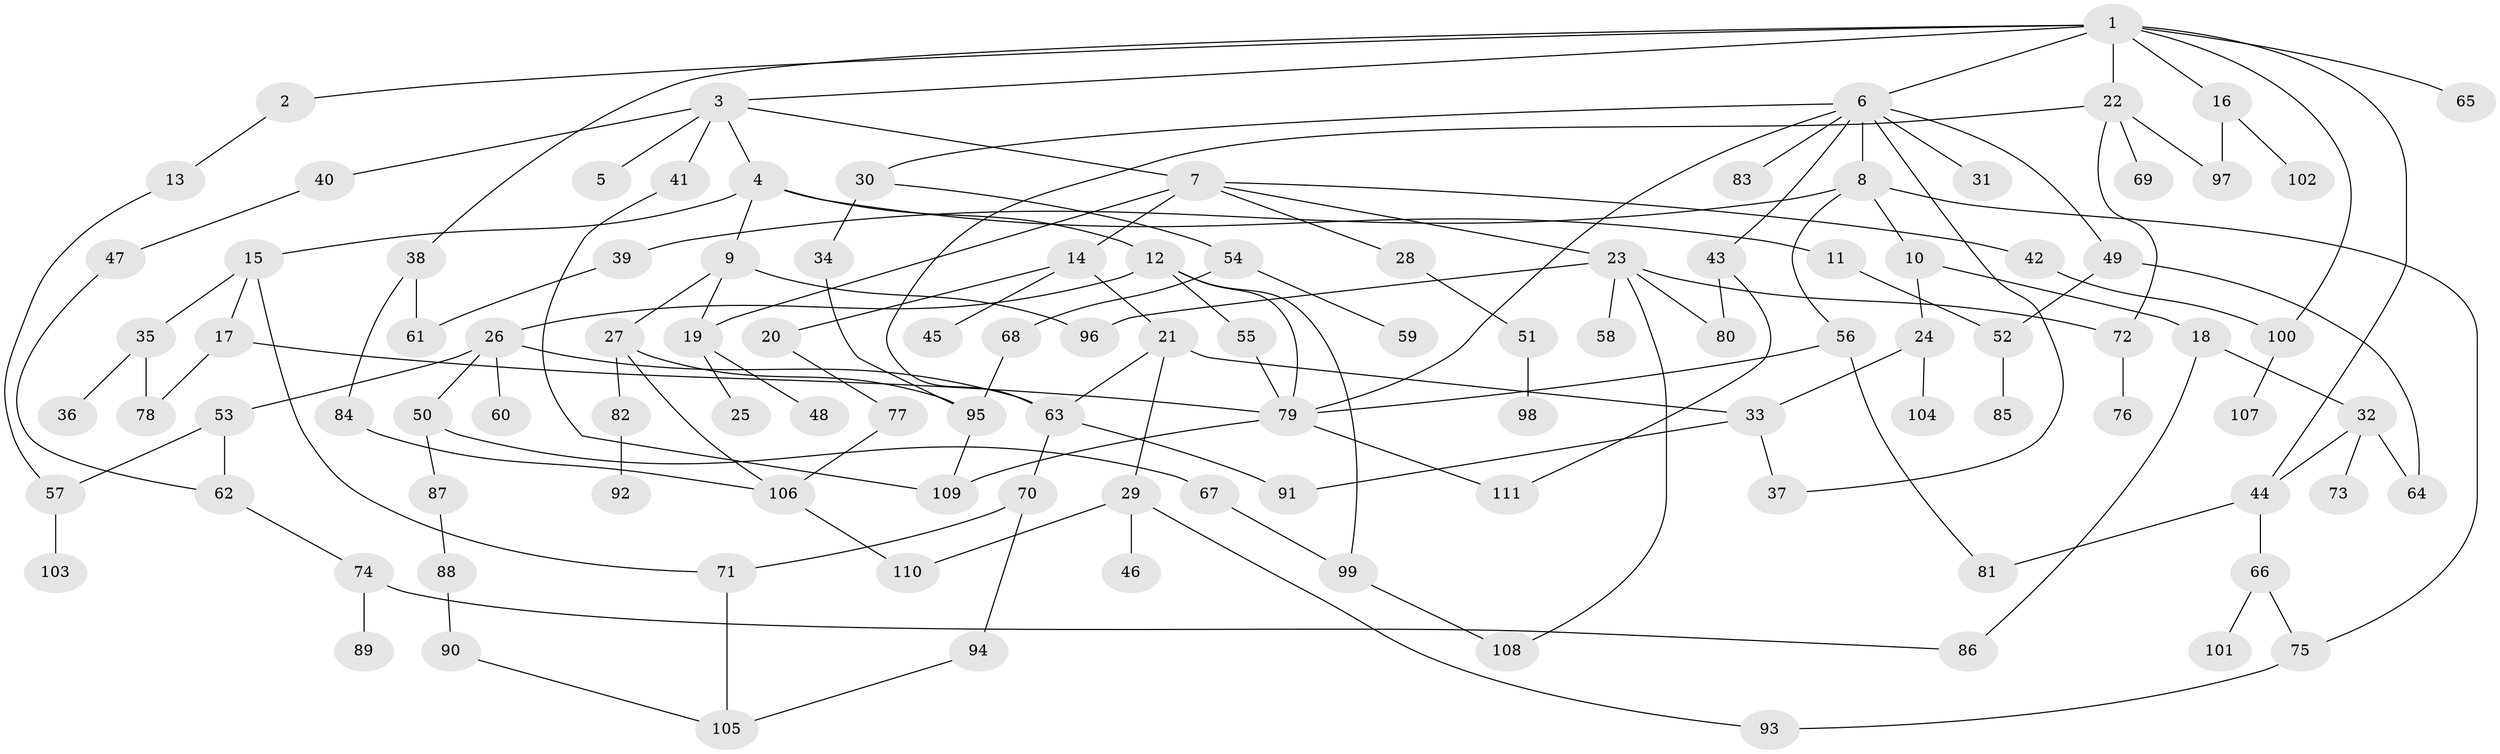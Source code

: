 // coarse degree distribution, {10: 0.028169014084507043, 2: 0.323943661971831, 9: 0.014084507042253521, 1: 0.23943661971830985, 8: 0.028169014084507043, 6: 0.07042253521126761, 4: 0.07042253521126761, 5: 0.056338028169014086, 3: 0.16901408450704225}
// Generated by graph-tools (version 1.1) at 2025/51/02/27/25 19:51:39]
// undirected, 111 vertices, 149 edges
graph export_dot {
graph [start="1"]
  node [color=gray90,style=filled];
  1;
  2;
  3;
  4;
  5;
  6;
  7;
  8;
  9;
  10;
  11;
  12;
  13;
  14;
  15;
  16;
  17;
  18;
  19;
  20;
  21;
  22;
  23;
  24;
  25;
  26;
  27;
  28;
  29;
  30;
  31;
  32;
  33;
  34;
  35;
  36;
  37;
  38;
  39;
  40;
  41;
  42;
  43;
  44;
  45;
  46;
  47;
  48;
  49;
  50;
  51;
  52;
  53;
  54;
  55;
  56;
  57;
  58;
  59;
  60;
  61;
  62;
  63;
  64;
  65;
  66;
  67;
  68;
  69;
  70;
  71;
  72;
  73;
  74;
  75;
  76;
  77;
  78;
  79;
  80;
  81;
  82;
  83;
  84;
  85;
  86;
  87;
  88;
  89;
  90;
  91;
  92;
  93;
  94;
  95;
  96;
  97;
  98;
  99;
  100;
  101;
  102;
  103;
  104;
  105;
  106;
  107;
  108;
  109;
  110;
  111;
  1 -- 2;
  1 -- 3;
  1 -- 6;
  1 -- 16;
  1 -- 22;
  1 -- 38;
  1 -- 44;
  1 -- 65;
  1 -- 100;
  2 -- 13;
  3 -- 4;
  3 -- 5;
  3 -- 7;
  3 -- 40;
  3 -- 41;
  4 -- 9;
  4 -- 11;
  4 -- 12;
  4 -- 15;
  6 -- 8;
  6 -- 30;
  6 -- 31;
  6 -- 37;
  6 -- 43;
  6 -- 49;
  6 -- 79;
  6 -- 83;
  7 -- 14;
  7 -- 23;
  7 -- 28;
  7 -- 42;
  7 -- 19;
  8 -- 10;
  8 -- 39;
  8 -- 56;
  8 -- 75;
  9 -- 19;
  9 -- 27;
  9 -- 96;
  10 -- 18;
  10 -- 24;
  11 -- 52;
  12 -- 26;
  12 -- 55;
  12 -- 99;
  12 -- 79;
  13 -- 57;
  14 -- 20;
  14 -- 21;
  14 -- 45;
  15 -- 17;
  15 -- 35;
  15 -- 71;
  16 -- 102;
  16 -- 97;
  17 -- 78;
  17 -- 79;
  18 -- 32;
  18 -- 86;
  19 -- 25;
  19 -- 48;
  20 -- 77;
  21 -- 29;
  21 -- 63;
  21 -- 33;
  22 -- 63;
  22 -- 69;
  22 -- 72;
  22 -- 97;
  23 -- 58;
  23 -- 96;
  23 -- 72;
  23 -- 108;
  23 -- 80;
  24 -- 33;
  24 -- 104;
  26 -- 50;
  26 -- 53;
  26 -- 60;
  26 -- 63;
  27 -- 82;
  27 -- 95;
  27 -- 106;
  28 -- 51;
  29 -- 46;
  29 -- 110;
  29 -- 93;
  30 -- 34;
  30 -- 54;
  32 -- 73;
  32 -- 44;
  32 -- 64;
  33 -- 91;
  33 -- 37;
  34 -- 95;
  35 -- 36;
  35 -- 78;
  38 -- 61;
  38 -- 84;
  39 -- 61;
  40 -- 47;
  41 -- 109;
  42 -- 100;
  43 -- 80;
  43 -- 111;
  44 -- 66;
  44 -- 81;
  47 -- 62;
  49 -- 64;
  49 -- 52;
  50 -- 67;
  50 -- 87;
  51 -- 98;
  52 -- 85;
  53 -- 57;
  53 -- 62;
  54 -- 59;
  54 -- 68;
  55 -- 79;
  56 -- 79;
  56 -- 81;
  57 -- 103;
  62 -- 74;
  63 -- 70;
  63 -- 91;
  66 -- 101;
  66 -- 75;
  67 -- 99;
  68 -- 95;
  70 -- 71;
  70 -- 94;
  71 -- 105;
  72 -- 76;
  74 -- 86;
  74 -- 89;
  75 -- 93;
  77 -- 106;
  79 -- 111;
  79 -- 109;
  82 -- 92;
  84 -- 106;
  87 -- 88;
  88 -- 90;
  90 -- 105;
  94 -- 105;
  95 -- 109;
  99 -- 108;
  100 -- 107;
  106 -- 110;
}
